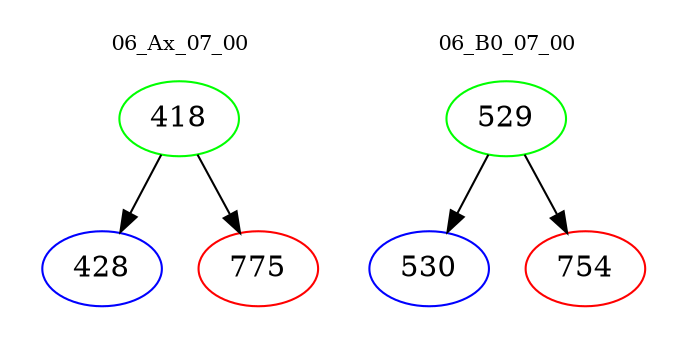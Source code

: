 digraph{
subgraph cluster_0 {
color = white
label = "06_Ax_07_00";
fontsize=10;
T0_418 [label="418", color="green"]
T0_418 -> T0_428 [color="black"]
T0_428 [label="428", color="blue"]
T0_418 -> T0_775 [color="black"]
T0_775 [label="775", color="red"]
}
subgraph cluster_1 {
color = white
label = "06_B0_07_00";
fontsize=10;
T1_529 [label="529", color="green"]
T1_529 -> T1_530 [color="black"]
T1_530 [label="530", color="blue"]
T1_529 -> T1_754 [color="black"]
T1_754 [label="754", color="red"]
}
}
